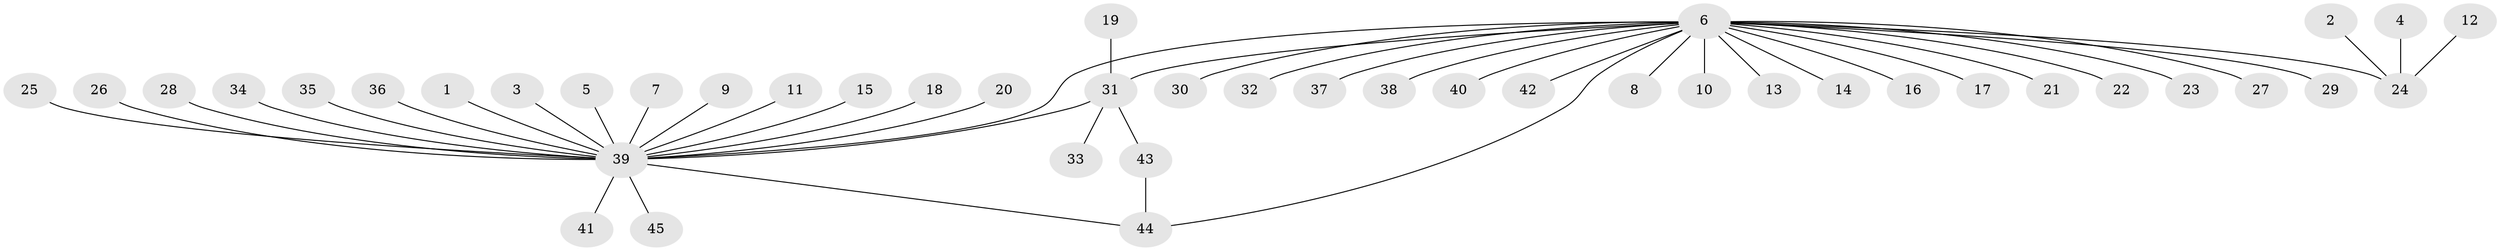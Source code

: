 // original degree distribution, {10: 0.011111111111111112, 5: 0.03333333333333333, 8: 0.011111111111111112, 7: 0.011111111111111112, 6: 0.011111111111111112, 23: 0.011111111111111112, 1: 0.6555555555555556, 3: 0.044444444444444446, 2: 0.16666666666666666, 4: 0.044444444444444446}
// Generated by graph-tools (version 1.1) at 2025/49/03/09/25 03:49:52]
// undirected, 45 vertices, 47 edges
graph export_dot {
graph [start="1"]
  node [color=gray90,style=filled];
  1;
  2;
  3;
  4;
  5;
  6;
  7;
  8;
  9;
  10;
  11;
  12;
  13;
  14;
  15;
  16;
  17;
  18;
  19;
  20;
  21;
  22;
  23;
  24;
  25;
  26;
  27;
  28;
  29;
  30;
  31;
  32;
  33;
  34;
  35;
  36;
  37;
  38;
  39;
  40;
  41;
  42;
  43;
  44;
  45;
  1 -- 39 [weight=1.0];
  2 -- 24 [weight=1.0];
  3 -- 39 [weight=1.0];
  4 -- 24 [weight=1.0];
  5 -- 39 [weight=1.0];
  6 -- 8 [weight=1.0];
  6 -- 10 [weight=1.0];
  6 -- 13 [weight=1.0];
  6 -- 14 [weight=1.0];
  6 -- 16 [weight=1.0];
  6 -- 17 [weight=1.0];
  6 -- 21 [weight=1.0];
  6 -- 22 [weight=1.0];
  6 -- 23 [weight=1.0];
  6 -- 24 [weight=1.0];
  6 -- 27 [weight=1.0];
  6 -- 29 [weight=1.0];
  6 -- 30 [weight=1.0];
  6 -- 31 [weight=1.0];
  6 -- 32 [weight=1.0];
  6 -- 37 [weight=1.0];
  6 -- 38 [weight=1.0];
  6 -- 39 [weight=1.0];
  6 -- 40 [weight=1.0];
  6 -- 42 [weight=1.0];
  6 -- 44 [weight=1.0];
  7 -- 39 [weight=1.0];
  9 -- 39 [weight=1.0];
  11 -- 39 [weight=1.0];
  12 -- 24 [weight=1.0];
  15 -- 39 [weight=1.0];
  18 -- 39 [weight=1.0];
  19 -- 31 [weight=1.0];
  20 -- 39 [weight=1.0];
  25 -- 39 [weight=1.0];
  26 -- 39 [weight=1.0];
  28 -- 39 [weight=1.0];
  31 -- 33 [weight=1.0];
  31 -- 39 [weight=1.0];
  31 -- 43 [weight=1.0];
  34 -- 39 [weight=1.0];
  35 -- 39 [weight=1.0];
  36 -- 39 [weight=1.0];
  39 -- 41 [weight=1.0];
  39 -- 44 [weight=1.0];
  39 -- 45 [weight=1.0];
  43 -- 44 [weight=1.0];
}
